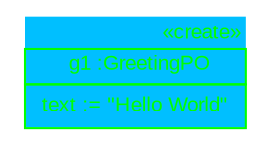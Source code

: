 graph ObjectDiagram {
   node [shape = none, fontsize = 10, fontname = "Arial"];
   edge [fontsize = 10, fontname = "Arial"];

g1 [label=<<table border='0' cellborder='1' cellspacing='0' color='green' bgcolor='deepskyblue'> <tr> <td border='0' align='right'><font color='green'>&#171;create&#187;</font></td></tr> <tr> <td align='center'> <font color='green'> g1 :GreetingPO </font></td></tr> <tr> <td align='left'> <table border='0' cellborder='0' cellspacing='0' color='green'> <tr><td><font color='green'> text := "Hello World" </font></td></tr></table></td></tr></table>>];

}
